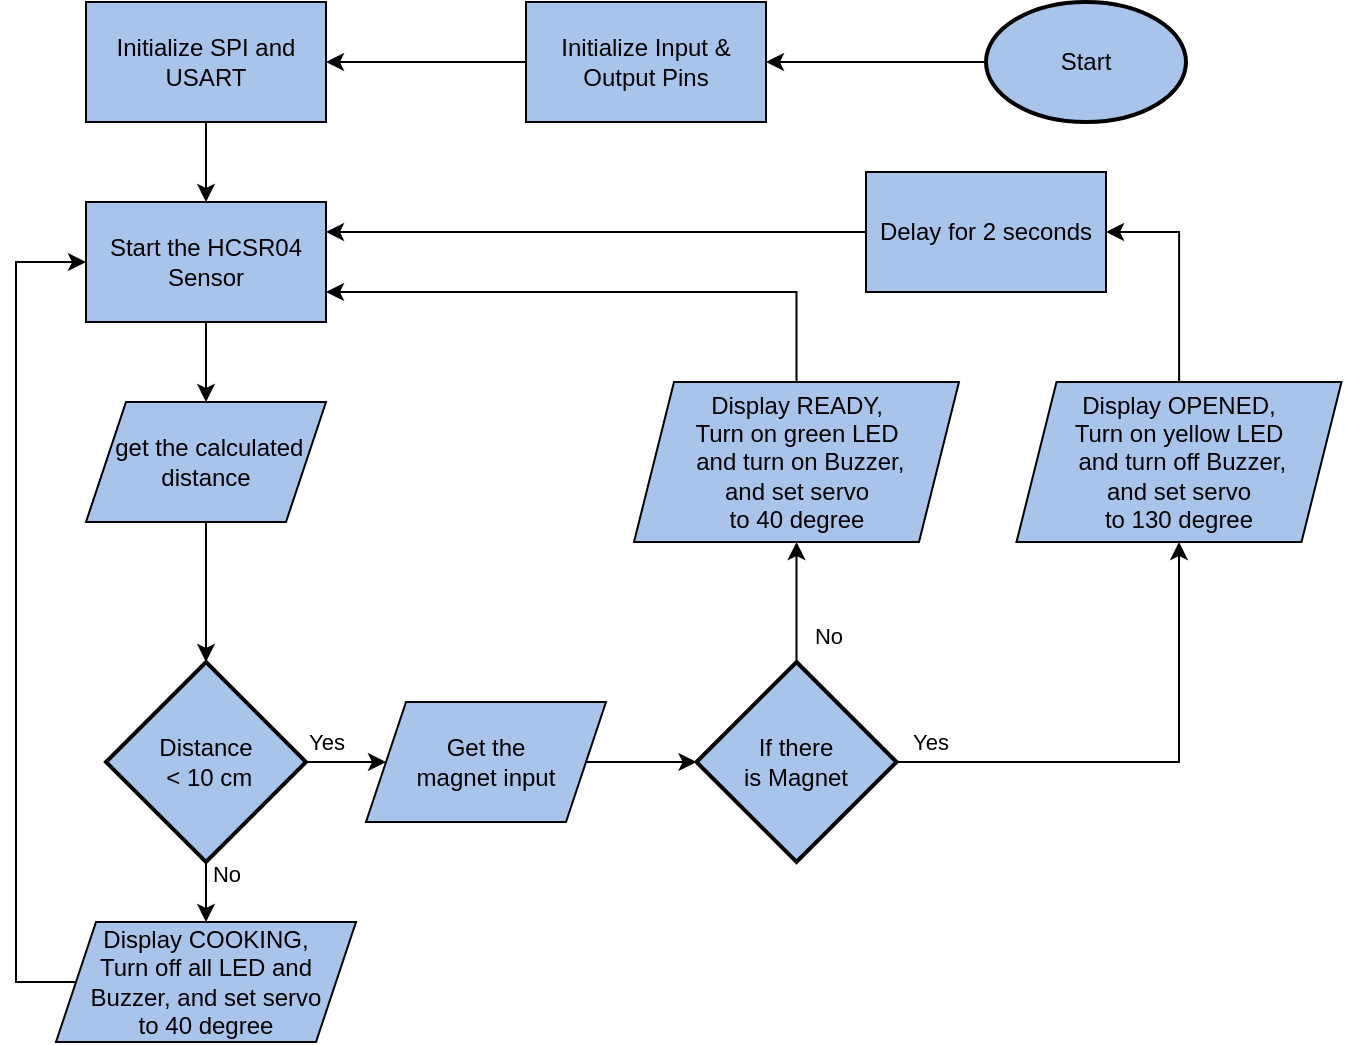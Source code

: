 <mxfile version="21.3.2" type="device">
  <diagram name="Page-1" id="D8Vl_URc9-n9CDZ59L-_">
    <mxGraphModel dx="1461" dy="620" grid="1" gridSize="10" guides="1" tooltips="1" connect="1" arrows="1" fold="1" page="1" pageScale="1" pageWidth="827" pageHeight="1169" math="0" shadow="0">
      <root>
        <mxCell id="0" />
        <mxCell id="1" parent="0" />
        <mxCell id="vrvisQrk9lShXyxaP80K-27" style="edgeStyle=orthogonalEdgeStyle;rounded=0;orthogonalLoop=1;jettySize=auto;html=1;entryX=1;entryY=0.5;entryDx=0;entryDy=0;" parent="1" source="vrvisQrk9lShXyxaP80K-2" target="vrvisQrk9lShXyxaP80K-26" edge="1">
          <mxGeometry relative="1" as="geometry" />
        </mxCell>
        <mxCell id="vrvisQrk9lShXyxaP80K-2" value="Start" style="strokeWidth=2;html=1;shape=mxgraph.flowchart.start_1;whiteSpace=wrap;fillColor=#A9C4EB;" parent="1" vertex="1">
          <mxGeometry x="590" y="330" width="100" height="60" as="geometry" />
        </mxCell>
        <mxCell id="vrvisQrk9lShXyxaP80K-15" style="edgeStyle=orthogonalEdgeStyle;rounded=0;orthogonalLoop=1;jettySize=auto;html=1;entryX=0.5;entryY=0;entryDx=0;entryDy=0;" parent="1" source="vrvisQrk9lShXyxaP80K-6" target="vrvisQrk9lShXyxaP80K-7" edge="1">
          <mxGeometry relative="1" as="geometry" />
        </mxCell>
        <mxCell id="vrvisQrk9lShXyxaP80K-6" value="Initialize SPI and USART" style="rounded=0;whiteSpace=wrap;html=1;fillColor=#A9C4EB;" parent="1" vertex="1">
          <mxGeometry x="140" y="330" width="120" height="60" as="geometry" />
        </mxCell>
        <mxCell id="vrvisQrk9lShXyxaP80K-17" style="edgeStyle=orthogonalEdgeStyle;rounded=0;orthogonalLoop=1;jettySize=auto;html=1;entryX=0.5;entryY=0;entryDx=0;entryDy=0;" parent="1" source="vrvisQrk9lShXyxaP80K-7" target="vrvisQrk9lShXyxaP80K-9" edge="1">
          <mxGeometry relative="1" as="geometry" />
        </mxCell>
        <mxCell id="vrvisQrk9lShXyxaP80K-7" value="Start the HCSR04 Sensor" style="rounded=0;whiteSpace=wrap;html=1;fillColor=#A9C4EB;" parent="1" vertex="1">
          <mxGeometry x="140" y="430" width="120" height="60" as="geometry" />
        </mxCell>
        <mxCell id="vrvisQrk9lShXyxaP80K-19" style="edgeStyle=orthogonalEdgeStyle;rounded=0;orthogonalLoop=1;jettySize=auto;html=1;entryX=0.5;entryY=0;entryDx=0;entryDy=0;" parent="1" source="vrvisQrk9lShXyxaP80K-8" target="vrvisQrk9lShXyxaP80K-10" edge="1">
          <mxGeometry relative="1" as="geometry" />
        </mxCell>
        <mxCell id="vrvisQrk9lShXyxaP80K-37" value="No" style="edgeLabel;html=1;align=center;verticalAlign=middle;resizable=0;points=[];" parent="vrvisQrk9lShXyxaP80K-19" vertex="1" connectable="0">
          <mxGeometry x="-0.753" y="-1" relative="1" as="geometry">
            <mxPoint x="11" as="offset" />
          </mxGeometry>
        </mxCell>
        <mxCell id="vrvisQrk9lShXyxaP80K-24" style="edgeStyle=orthogonalEdgeStyle;rounded=0;orthogonalLoop=1;jettySize=auto;html=1;entryX=0;entryY=0.5;entryDx=0;entryDy=0;" parent="1" source="vrvisQrk9lShXyxaP80K-8" target="vrvisQrk9lShXyxaP80K-11" edge="1">
          <mxGeometry relative="1" as="geometry" />
        </mxCell>
        <mxCell id="vrvisQrk9lShXyxaP80K-38" value="Yes" style="edgeLabel;html=1;align=center;verticalAlign=middle;resizable=0;points=[];" parent="vrvisQrk9lShXyxaP80K-24" vertex="1" connectable="0">
          <mxGeometry x="-0.746" y="1" relative="1" as="geometry">
            <mxPoint x="2" y="-9" as="offset" />
          </mxGeometry>
        </mxCell>
        <mxCell id="vrvisQrk9lShXyxaP80K-8" value="Distance&lt;br&gt;&amp;nbsp;&amp;lt; 10 cm" style="strokeWidth=2;html=1;shape=mxgraph.flowchart.decision;whiteSpace=wrap;fillColor=#A9C4EB;" parent="1" vertex="1">
          <mxGeometry x="150" y="660" width="100" height="100" as="geometry" />
        </mxCell>
        <mxCell id="vrvisQrk9lShXyxaP80K-18" style="edgeStyle=orthogonalEdgeStyle;rounded=0;orthogonalLoop=1;jettySize=auto;html=1;entryX=0.5;entryY=0;entryDx=0;entryDy=0;entryPerimeter=0;" parent="1" source="vrvisQrk9lShXyxaP80K-9" target="vrvisQrk9lShXyxaP80K-8" edge="1">
          <mxGeometry relative="1" as="geometry" />
        </mxCell>
        <mxCell id="vrvisQrk9lShXyxaP80K-9" value="&amp;nbsp;get the calculated distance" style="shape=parallelogram;perimeter=parallelogramPerimeter;whiteSpace=wrap;html=1;fixedSize=1;fillColor=#A9C4EB;" parent="1" vertex="1">
          <mxGeometry x="140" y="530" width="120" height="60" as="geometry" />
        </mxCell>
        <mxCell id="vrvisQrk9lShXyxaP80K-22" style="edgeStyle=orthogonalEdgeStyle;rounded=0;orthogonalLoop=1;jettySize=auto;html=1;entryX=0;entryY=0.5;entryDx=0;entryDy=0;exitX=0;exitY=0.5;exitDx=0;exitDy=0;" parent="1" source="vrvisQrk9lShXyxaP80K-10" target="vrvisQrk9lShXyxaP80K-7" edge="1">
          <mxGeometry relative="1" as="geometry">
            <Array as="points">
              <mxPoint x="105" y="820" />
              <mxPoint x="105" y="460" />
            </Array>
          </mxGeometry>
        </mxCell>
        <mxCell id="vrvisQrk9lShXyxaP80K-10" value="Display COOKING,&lt;br&gt;Turn off all LED and Buzzer, and set servo&lt;br&gt;to 40 degree" style="shape=parallelogram;perimeter=parallelogramPerimeter;whiteSpace=wrap;html=1;fixedSize=1;fillColor=#A9C4EB;" parent="1" vertex="1">
          <mxGeometry x="125" y="790" width="150" height="60" as="geometry" />
        </mxCell>
        <mxCell id="vrvisQrk9lShXyxaP80K-25" style="edgeStyle=orthogonalEdgeStyle;rounded=0;orthogonalLoop=1;jettySize=auto;html=1;entryX=0;entryY=0.5;entryDx=0;entryDy=0;entryPerimeter=0;" parent="1" source="vrvisQrk9lShXyxaP80K-11" target="vrvisQrk9lShXyxaP80K-23" edge="1">
          <mxGeometry relative="1" as="geometry" />
        </mxCell>
        <mxCell id="vrvisQrk9lShXyxaP80K-11" value="Get the&lt;br&gt;magnet input" style="shape=parallelogram;perimeter=parallelogramPerimeter;whiteSpace=wrap;html=1;fixedSize=1;fillColor=#A9C4EB;" parent="1" vertex="1">
          <mxGeometry x="280" y="680" width="120" height="60" as="geometry" />
        </mxCell>
        <mxCell id="vrvisQrk9lShXyxaP80K-30" style="edgeStyle=orthogonalEdgeStyle;rounded=0;orthogonalLoop=1;jettySize=auto;html=1;entryX=0.5;entryY=1;entryDx=0;entryDy=0;" parent="1" source="vrvisQrk9lShXyxaP80K-23" target="vrvisQrk9lShXyxaP80K-29" edge="1">
          <mxGeometry relative="1" as="geometry" />
        </mxCell>
        <mxCell id="vrvisQrk9lShXyxaP80K-39" value="No" style="edgeLabel;html=1;align=center;verticalAlign=middle;resizable=0;points=[];" parent="vrvisQrk9lShXyxaP80K-30" vertex="1" connectable="0">
          <mxGeometry x="-0.574" y="1" relative="1" as="geometry">
            <mxPoint x="16" as="offset" />
          </mxGeometry>
        </mxCell>
        <mxCell id="vrvisQrk9lShXyxaP80K-33" style="edgeStyle=orthogonalEdgeStyle;rounded=0;orthogonalLoop=1;jettySize=auto;html=1;entryX=0.5;entryY=1;entryDx=0;entryDy=0;" parent="1" source="vrvisQrk9lShXyxaP80K-23" target="vrvisQrk9lShXyxaP80K-32" edge="1">
          <mxGeometry relative="1" as="geometry" />
        </mxCell>
        <mxCell id="vrvisQrk9lShXyxaP80K-40" value="Yes" style="edgeLabel;html=1;align=center;verticalAlign=middle;resizable=0;points=[];" parent="vrvisQrk9lShXyxaP80K-33" vertex="1" connectable="0">
          <mxGeometry x="-0.87" relative="1" as="geometry">
            <mxPoint y="-10" as="offset" />
          </mxGeometry>
        </mxCell>
        <mxCell id="vrvisQrk9lShXyxaP80K-23" value="If there &lt;br&gt;is Magnet" style="strokeWidth=2;html=1;shape=mxgraph.flowchart.decision;whiteSpace=wrap;fillColor=#A9C4EB;" parent="1" vertex="1">
          <mxGeometry x="445.25" y="660" width="100" height="100" as="geometry" />
        </mxCell>
        <mxCell id="vrvisQrk9lShXyxaP80K-28" style="edgeStyle=orthogonalEdgeStyle;rounded=0;orthogonalLoop=1;jettySize=auto;html=1;entryX=1;entryY=0.5;entryDx=0;entryDy=0;" parent="1" source="vrvisQrk9lShXyxaP80K-26" target="vrvisQrk9lShXyxaP80K-6" edge="1">
          <mxGeometry relative="1" as="geometry" />
        </mxCell>
        <mxCell id="vrvisQrk9lShXyxaP80K-26" value="Initialize Input &amp;amp; Output Pins" style="rounded=0;whiteSpace=wrap;html=1;fillColor=#A9C4EB;" parent="1" vertex="1">
          <mxGeometry x="360" y="330" width="120" height="60" as="geometry" />
        </mxCell>
        <mxCell id="vrvisQrk9lShXyxaP80K-35" style="edgeStyle=orthogonalEdgeStyle;rounded=0;orthogonalLoop=1;jettySize=auto;html=1;entryX=1;entryY=0.75;entryDx=0;entryDy=0;" parent="1" source="vrvisQrk9lShXyxaP80K-29" target="vrvisQrk9lShXyxaP80K-7" edge="1">
          <mxGeometry relative="1" as="geometry">
            <Array as="points">
              <mxPoint x="495" y="475" />
            </Array>
          </mxGeometry>
        </mxCell>
        <mxCell id="vrvisQrk9lShXyxaP80K-29" value="Display READY,&lt;br&gt;Turn on green LED&lt;br&gt;&amp;nbsp;and turn on Buzzer, &lt;br&gt;and set servo&lt;br&gt;to 40 degree" style="shape=parallelogram;perimeter=parallelogramPerimeter;whiteSpace=wrap;html=1;fixedSize=1;fillColor=#A9C4EB;" parent="1" vertex="1">
          <mxGeometry x="414" y="520" width="162.5" height="80" as="geometry" />
        </mxCell>
        <mxCell id="vrvisQrk9lShXyxaP80K-42" style="edgeStyle=orthogonalEdgeStyle;rounded=0;orthogonalLoop=1;jettySize=auto;html=1;entryX=1;entryY=0.5;entryDx=0;entryDy=0;" parent="1" source="vrvisQrk9lShXyxaP80K-32" target="vrvisQrk9lShXyxaP80K-41" edge="1">
          <mxGeometry relative="1" as="geometry" />
        </mxCell>
        <mxCell id="vrvisQrk9lShXyxaP80K-32" value="Display OPENED,&lt;br&gt;Turn on yellow LED&lt;br&gt;&amp;nbsp;and turn off Buzzer, &lt;br&gt;and set servo&lt;br&gt;to 130 degree" style="shape=parallelogram;perimeter=parallelogramPerimeter;whiteSpace=wrap;html=1;fixedSize=1;fillColor=#A9C4EB;" parent="1" vertex="1">
          <mxGeometry x="605.25" y="520" width="162.5" height="80" as="geometry" />
        </mxCell>
        <mxCell id="vrvisQrk9lShXyxaP80K-43" style="edgeStyle=orthogonalEdgeStyle;rounded=0;orthogonalLoop=1;jettySize=auto;html=1;entryX=1;entryY=0.25;entryDx=0;entryDy=0;" parent="1" source="vrvisQrk9lShXyxaP80K-41" target="vrvisQrk9lShXyxaP80K-7" edge="1">
          <mxGeometry relative="1" as="geometry" />
        </mxCell>
        <mxCell id="vrvisQrk9lShXyxaP80K-41" value="Delay for 2 seconds" style="rounded=0;whiteSpace=wrap;html=1;fillColor=#A9C4EB;" parent="1" vertex="1">
          <mxGeometry x="530" y="415" width="120" height="60" as="geometry" />
        </mxCell>
      </root>
    </mxGraphModel>
  </diagram>
</mxfile>

